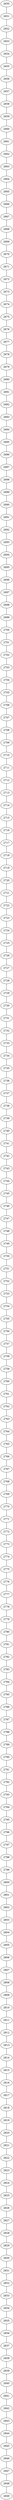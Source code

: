 graph {
    2650 []
    2651 []
    2652 []
    2653 []
    2654 []
    2655 []
    2656 []
    2657 []
    2658 []
    2659 []
    2660 []
    2661 []
    2662 []
    2663 []
    2664 []
    2665 []
    2666 []
    2667 []
    2668 []
    2669 []
    2670 []
    2671 []
    2672 []
    2673 []
    2674 []
    2675 []
    2676 []
    2677 []
    2678 []
    2679 []
    2680 []
    2681 []
    2682 []
    2683 []
    2684 []
    2685 []
    2686 []
    2687 []
    2688 []
    2689 []
    2690 []
    2691 []
    2692 []
    2693 []
    2694 []
    2695 []
    2696 []
    2697 []
    2698 []
    2699 []
    2700 []
    2701 []
    2702 []
    2703 []
    2704 []
    2705 []
    2706 []
    2707 []
    2708 []
    2709 []
    2710 []
    2711 []
    2712 []
    2713 []
    2714 []
    2715 []
    2716 []
    2717 []
    2718 []
    2719 []
    2720 []
    2721 []
    2722 []
    2723 []
    2724 []
    2725 []
    2726 []
    2727 []
    2728 []
    2729 []
    2730 []
    2731 []
    2732 []
    2733 []
    2734 []
    2735 []
    2736 []
    2737 []
    2738 []
    2739 []
    2740 []
    2741 []
    2742 []
    2743 []
    2744 []
    2745 []
    2746 []
    2747 []
    2748 []
    2749 []
    2750 []
    2751 []
    2752 []
    2753 []
    2754 []
    2755 []
    2756 []
    2757 []
    2758 []
    2759 []
    2760 []
    2761 []
    2762 []
    2763 []
    2764 []
    2765 []
    2766 []
    2767 []
    2768 []
    2769 []
    2770 []
    2771 []
    2772 []
    2773 []
    2774 []
    2775 []
    2776 []
    2777 []
    2778 []
    2779 []
    2780 []
    2781 []
    2782 []
    2783 []
    2784 []
    2785 []
    2786 []
    2787 []
    2788 []
    2789 []
    2790 []
    2791 []
    2792 []
    2793 []
    2794 []
    2795 []
    2796 []
    2797 []
    2798 []
    2799 []
    2800 []
    2801 []
    2802 []
    2803 []
    2804 []
    2805 []
    2806 []
    2807 []
    2808 []
    2809 []
    2810 []
    2811 []
    2812 []
    2813 []
    2814 []
    2815 []
    2816 []
    2817 []
    2818 []
    2819 []
    2820 []
    2821 []
    2822 []
    2823 []
    2824 []
    2825 []
    2826 []
    2827 []
    2828 []
    2829 []
    2830 []
    2831 []
    2832 []
    2833 []
    2834 []
    2835 []
    2836 []
    2837 []
    2838 []
    2839 []
    2840 []
    2841 []
    2842 []
    2843 []
    2844 []
    2845 []
    2846 []
    2847 []
    2848 []
    2849 []
    2650 -- 2651
    2651 -- 2652
    2652 -- 2653
    2653 -- 2654
    2654 -- 2655
    2655 -- 2656
    2656 -- 2657
    2657 -- 2658
    2658 -- 2659
    2659 -- 2660
    2660 -- 2661
    2661 -- 2662
    2662 -- 2663
    2663 -- 2664
    2664 -- 2665
    2665 -- 2666
    2666 -- 2667
    2667 -- 2668
    2668 -- 2669
    2669 -- 2670
    2670 -- 2671
    2671 -- 2672
    2672 -- 2673
    2673 -- 2674
    2674 -- 2675
    2675 -- 2676
    2676 -- 2677
    2677 -- 2678
    2678 -- 2679
    2679 -- 2680
    2680 -- 2681
    2681 -- 2682
    2682 -- 2683
    2683 -- 2684
    2684 -- 2685
    2685 -- 2686
    2686 -- 2687
    2687 -- 2688
    2688 -- 2689
    2689 -- 2690
    2690 -- 2691
    2691 -- 2692
    2692 -- 2693
    2693 -- 2694
    2694 -- 2695
    2695 -- 2696
    2696 -- 2697
    2697 -- 2698
    2698 -- 2699
    2699 -- 2700
    2700 -- 2701
    2701 -- 2702
    2702 -- 2703
    2703 -- 2704
    2704 -- 2705
    2705 -- 2706
    2706 -- 2707
    2707 -- 2708
    2708 -- 2709
    2709 -- 2710
    2710 -- 2711
    2711 -- 2712
    2712 -- 2713
    2713 -- 2714
    2714 -- 2715
    2715 -- 2716
    2716 -- 2717
    2717 -- 2718
    2718 -- 2719
    2719 -- 2720
    2720 -- 2721
    2721 -- 2722
    2722 -- 2723
    2723 -- 2724
    2724 -- 2725
    2725 -- 2726
    2726 -- 2727
    2727 -- 2728
    2728 -- 2729
    2729 -- 2730
    2730 -- 2731
    2731 -- 2732
    2732 -- 2733
    2733 -- 2734
    2734 -- 2735
    2735 -- 2736
    2736 -- 2737
    2737 -- 2738
    2738 -- 2739
    2739 -- 2740
    2740 -- 2741
    2741 -- 2742
    2742 -- 2743
    2743 -- 2744
    2744 -- 2745
    2745 -- 2746
    2746 -- 2747
    2747 -- 2748
    2748 -- 2749
    2749 -- 2750
    2750 -- 2751
    2751 -- 2752
    2752 -- 2753
    2753 -- 2754
    2754 -- 2755
    2755 -- 2756
    2756 -- 2757
    2757 -- 2758
    2758 -- 2759
    2759 -- 2760
    2760 -- 2761
    2761 -- 2762
    2762 -- 2763
    2763 -- 2764
    2764 -- 2765
    2765 -- 2766
    2766 -- 2767
    2767 -- 2768
    2768 -- 2769
    2769 -- 2770
    2770 -- 2771
    2771 -- 2772
    2772 -- 2773
    2773 -- 2774
    2774 -- 2775
    2775 -- 2776
    2776 -- 2777
    2777 -- 2778
    2778 -- 2779
    2779 -- 2780
    2780 -- 2781
    2781 -- 2782
    2782 -- 2783
    2783 -- 2784
    2784 -- 2785
    2785 -- 2786
    2786 -- 2787
    2787 -- 2788
    2788 -- 2789
    2789 -- 2790
    2790 -- 2791
    2791 -- 2792
    2792 -- 2793
    2793 -- 2794
    2794 -- 2795
    2795 -- 2796
    2796 -- 2797
    2797 -- 2798
    2798 -- 2799
    2799 -- 2800
    2800 -- 2801
    2801 -- 2802
    2802 -- 2803
    2803 -- 2804
    2804 -- 2805
    2805 -- 2806
    2806 -- 2807
    2807 -- 2808
    2808 -- 2809
    2809 -- 2810
    2810 -- 2811
    2811 -- 2812
    2812 -- 2813
    2813 -- 2814
    2814 -- 2815
    2815 -- 2816
    2816 -- 2817
    2817 -- 2818
    2818 -- 2819
    2819 -- 2820
    2820 -- 2821
    2821 -- 2822
    2822 -- 2823
    2823 -- 2824
    2824 -- 2825
    2825 -- 2826
    2826 -- 2827
    2827 -- 2828
    2828 -- 2829
    2829 -- 2830
    2830 -- 2831
    2831 -- 2832
    2832 -- 2833
    2833 -- 2834
    2834 -- 2835
    2835 -- 2836
    2836 -- 2837
    2837 -- 2838
    2838 -- 2839
    2839 -- 2840
    2840 -- 2841
    2841 -- 2842
    2842 -- 2843
    2843 -- 2844
    2844 -- 2845
    2845 -- 2846
    2846 -- 2847
    2847 -- 2848
    2848 -- 2849
}
